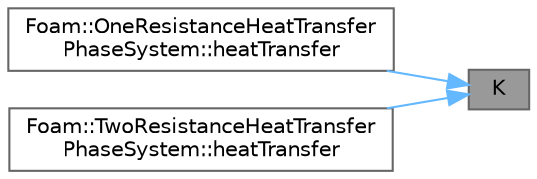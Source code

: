 digraph "K"
{
 // LATEX_PDF_SIZE
  bgcolor="transparent";
  edge [fontname=Helvetica,fontsize=10,labelfontname=Helvetica,labelfontsize=10];
  node [fontname=Helvetica,fontsize=10,shape=box,height=0.2,width=0.4];
  rankdir="RL";
  Node1 [id="Node000001",label="K",height=0.2,width=0.4,color="gray40", fillcolor="grey60", style="filled", fontcolor="black",tooltip=" "];
  Node1 -> Node2 [id="edge1_Node000001_Node000002",dir="back",color="steelblue1",style="solid",tooltip=" "];
  Node2 [id="Node000002",label="Foam::OneResistanceHeatTransfer\lPhaseSystem::heatTransfer",height=0.2,width=0.4,color="grey40", fillcolor="white", style="filled",URL="$classFoam_1_1OneResistanceHeatTransferPhaseSystem.html#a2d0c7d5c94a614b95413774250f482fa",tooltip=" "];
  Node1 -> Node3 [id="edge2_Node000001_Node000003",dir="back",color="steelblue1",style="solid",tooltip=" "];
  Node3 [id="Node000003",label="Foam::TwoResistanceHeatTransfer\lPhaseSystem::heatTransfer",height=0.2,width=0.4,color="grey40", fillcolor="white", style="filled",URL="$classFoam_1_1TwoResistanceHeatTransferPhaseSystem.html#a2d0c7d5c94a614b95413774250f482fa",tooltip=" "];
}
